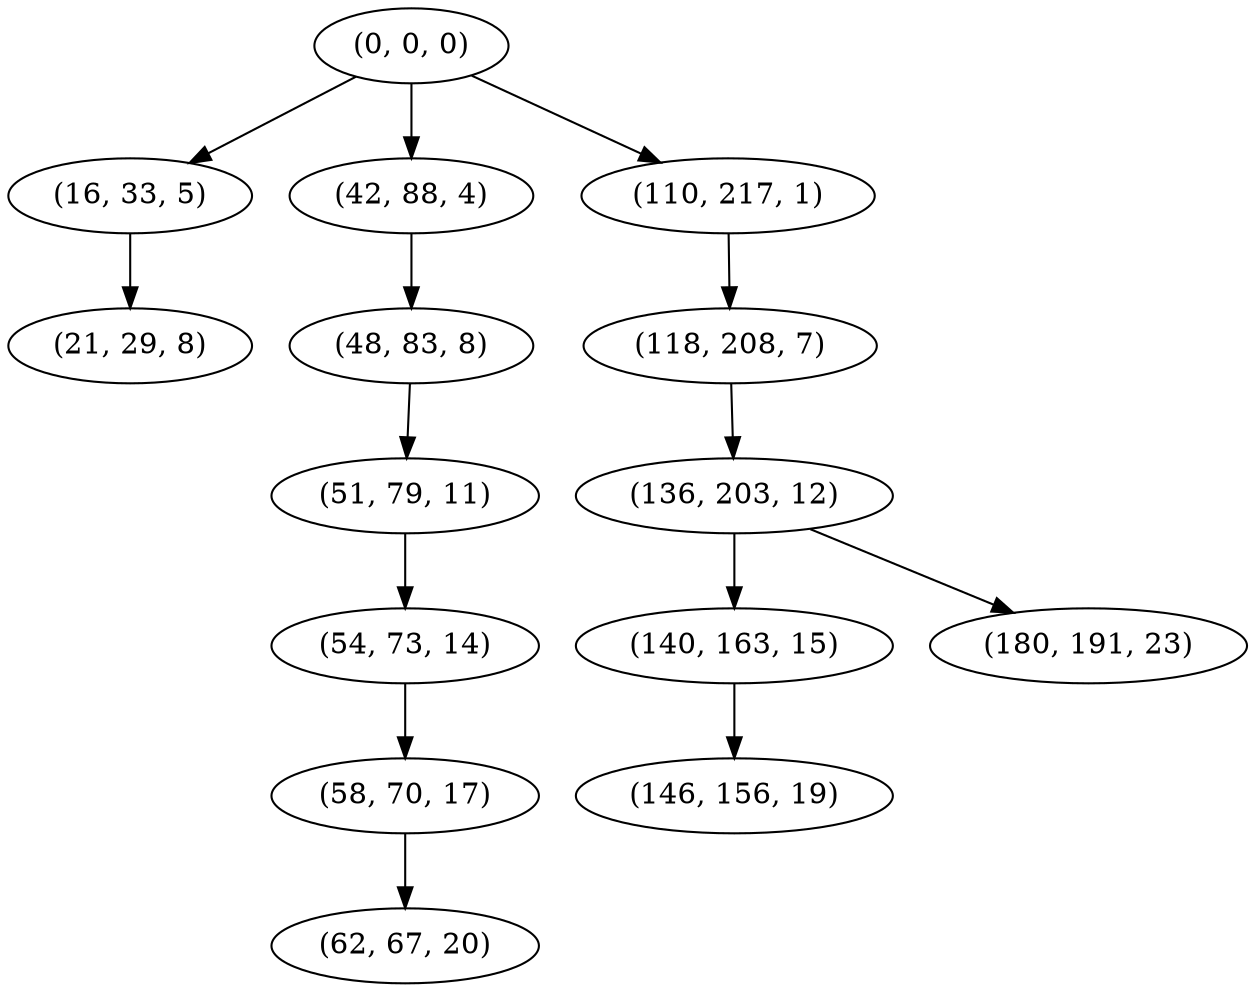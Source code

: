 digraph tree {
    "(0, 0, 0)";
    "(16, 33, 5)";
    "(21, 29, 8)";
    "(42, 88, 4)";
    "(48, 83, 8)";
    "(51, 79, 11)";
    "(54, 73, 14)";
    "(58, 70, 17)";
    "(62, 67, 20)";
    "(110, 217, 1)";
    "(118, 208, 7)";
    "(136, 203, 12)";
    "(140, 163, 15)";
    "(146, 156, 19)";
    "(180, 191, 23)";
    "(0, 0, 0)" -> "(16, 33, 5)";
    "(0, 0, 0)" -> "(42, 88, 4)";
    "(0, 0, 0)" -> "(110, 217, 1)";
    "(16, 33, 5)" -> "(21, 29, 8)";
    "(42, 88, 4)" -> "(48, 83, 8)";
    "(48, 83, 8)" -> "(51, 79, 11)";
    "(51, 79, 11)" -> "(54, 73, 14)";
    "(54, 73, 14)" -> "(58, 70, 17)";
    "(58, 70, 17)" -> "(62, 67, 20)";
    "(110, 217, 1)" -> "(118, 208, 7)";
    "(118, 208, 7)" -> "(136, 203, 12)";
    "(136, 203, 12)" -> "(140, 163, 15)";
    "(136, 203, 12)" -> "(180, 191, 23)";
    "(140, 163, 15)" -> "(146, 156, 19)";
}
